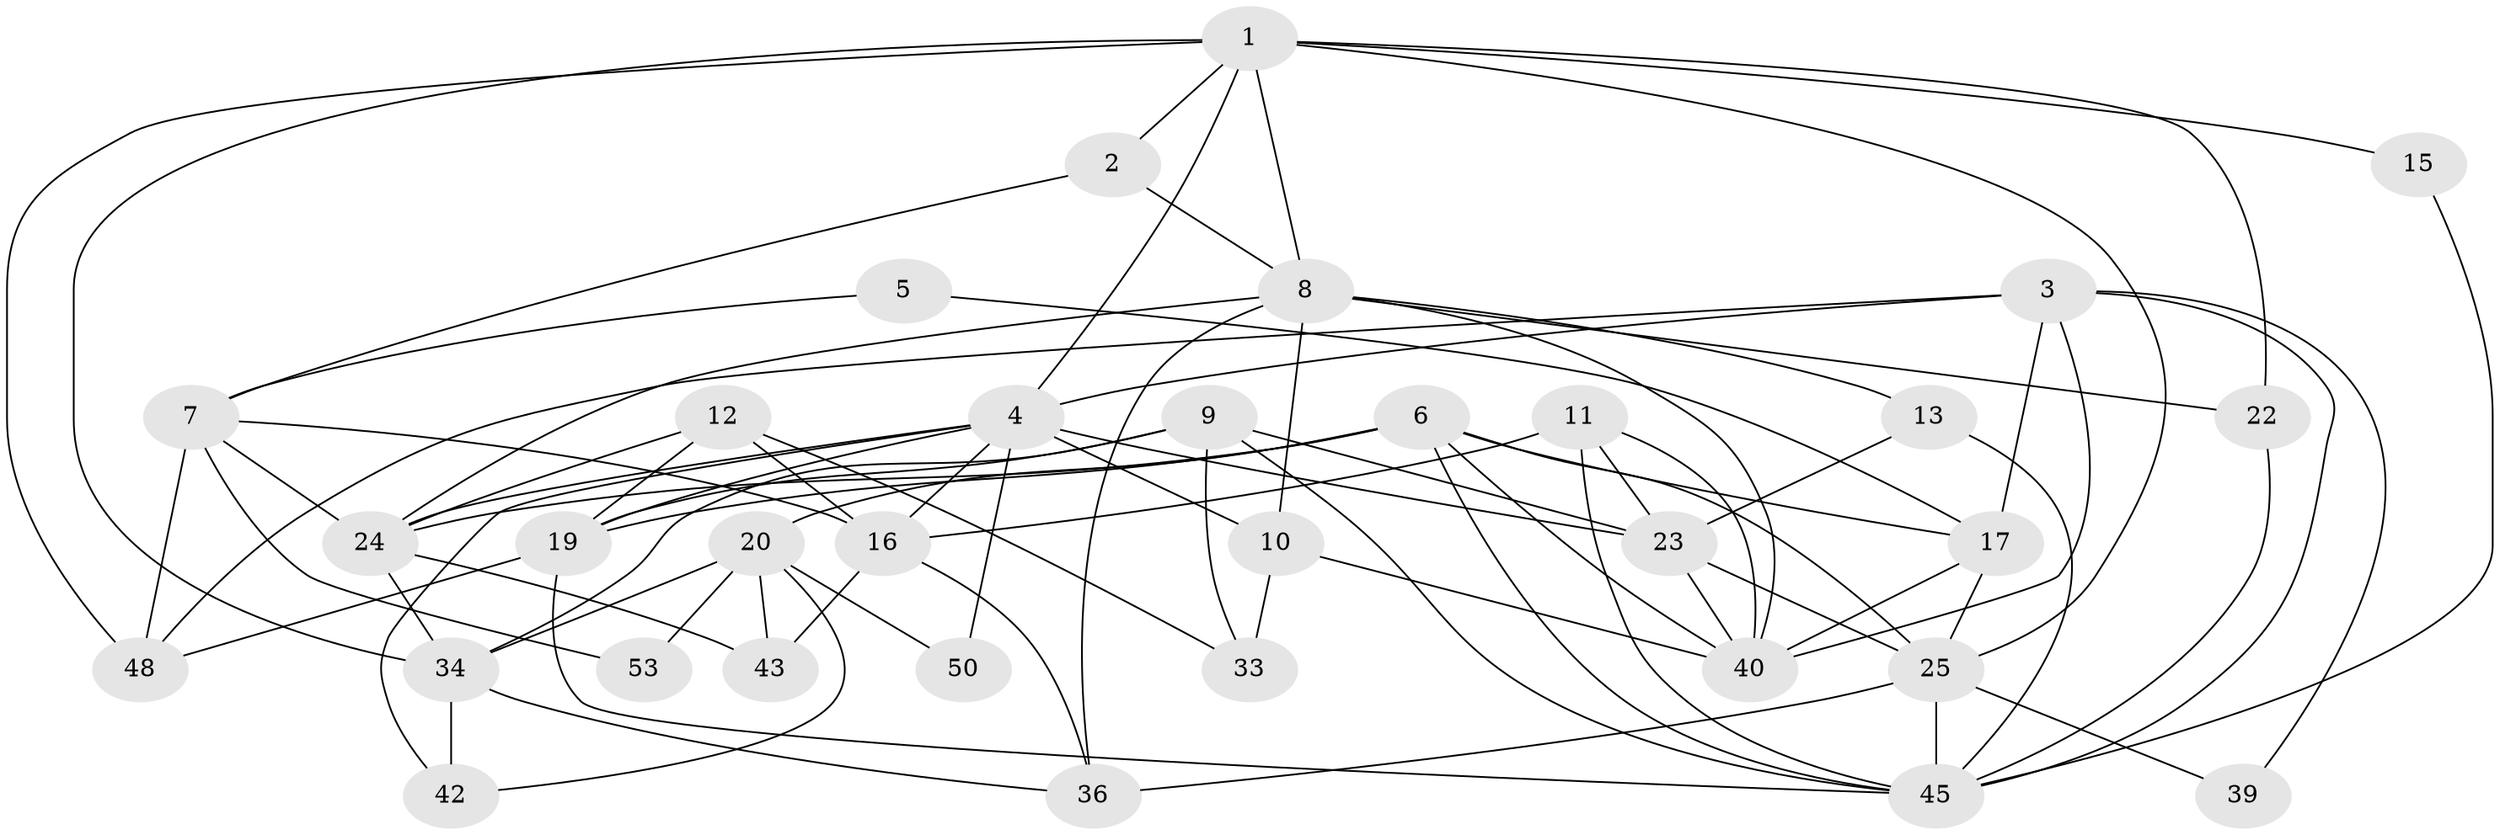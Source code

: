 // Generated by graph-tools (version 1.1) at 2025/52/02/27/25 19:52:06]
// undirected, 33 vertices, 81 edges
graph export_dot {
graph [start="1"]
  node [color=gray90,style=filled];
  1 [super="+18"];
  2;
  3 [super="+29"];
  4 [super="+26"];
  5;
  6 [super="+21"];
  7 [super="+46"];
  8 [super="+49"];
  9 [super="+27"];
  10 [super="+32"];
  11 [super="+35"];
  12;
  13 [super="+14"];
  15;
  16 [super="+52"];
  17 [super="+44"];
  19 [super="+38"];
  20 [super="+37"];
  22;
  23 [super="+30"];
  24 [super="+31"];
  25 [super="+28"];
  33;
  34 [super="+47"];
  36;
  39;
  40 [super="+41"];
  42;
  43;
  45 [super="+51"];
  48;
  50;
  53;
  1 -- 22;
  1 -- 8;
  1 -- 15;
  1 -- 34;
  1 -- 48;
  1 -- 2;
  1 -- 4;
  1 -- 25;
  2 -- 7;
  2 -- 8;
  3 -- 48;
  3 -- 45;
  3 -- 4;
  3 -- 40;
  3 -- 39;
  3 -- 17;
  4 -- 19;
  4 -- 50;
  4 -- 42;
  4 -- 10;
  4 -- 23;
  4 -- 16;
  4 -- 24;
  5 -- 17;
  5 -- 7;
  6 -- 20;
  6 -- 25;
  6 -- 24 [weight=2];
  6 -- 19;
  6 -- 17;
  6 -- 45;
  6 -- 40;
  7 -- 24;
  7 -- 16;
  7 -- 48 [weight=2];
  7 -- 53;
  8 -- 22;
  8 -- 36;
  8 -- 24;
  8 -- 10;
  8 -- 13;
  8 -- 40;
  9 -- 33;
  9 -- 34;
  9 -- 23;
  9 -- 19;
  9 -- 45;
  10 -- 33 [weight=2];
  10 -- 40;
  11 -- 45;
  11 -- 16;
  11 -- 23;
  11 -- 40;
  12 -- 33;
  12 -- 19;
  12 -- 16;
  12 -- 24;
  13 -- 23;
  13 -- 45;
  15 -- 45;
  16 -- 36;
  16 -- 43;
  17 -- 25;
  17 -- 40;
  19 -- 45;
  19 -- 48;
  20 -- 42;
  20 -- 43;
  20 -- 34;
  20 -- 50;
  20 -- 53;
  22 -- 45;
  23 -- 40 [weight=2];
  23 -- 25;
  24 -- 34;
  24 -- 43;
  25 -- 36;
  25 -- 39;
  25 -- 45;
  34 -- 36;
  34 -- 42;
}
